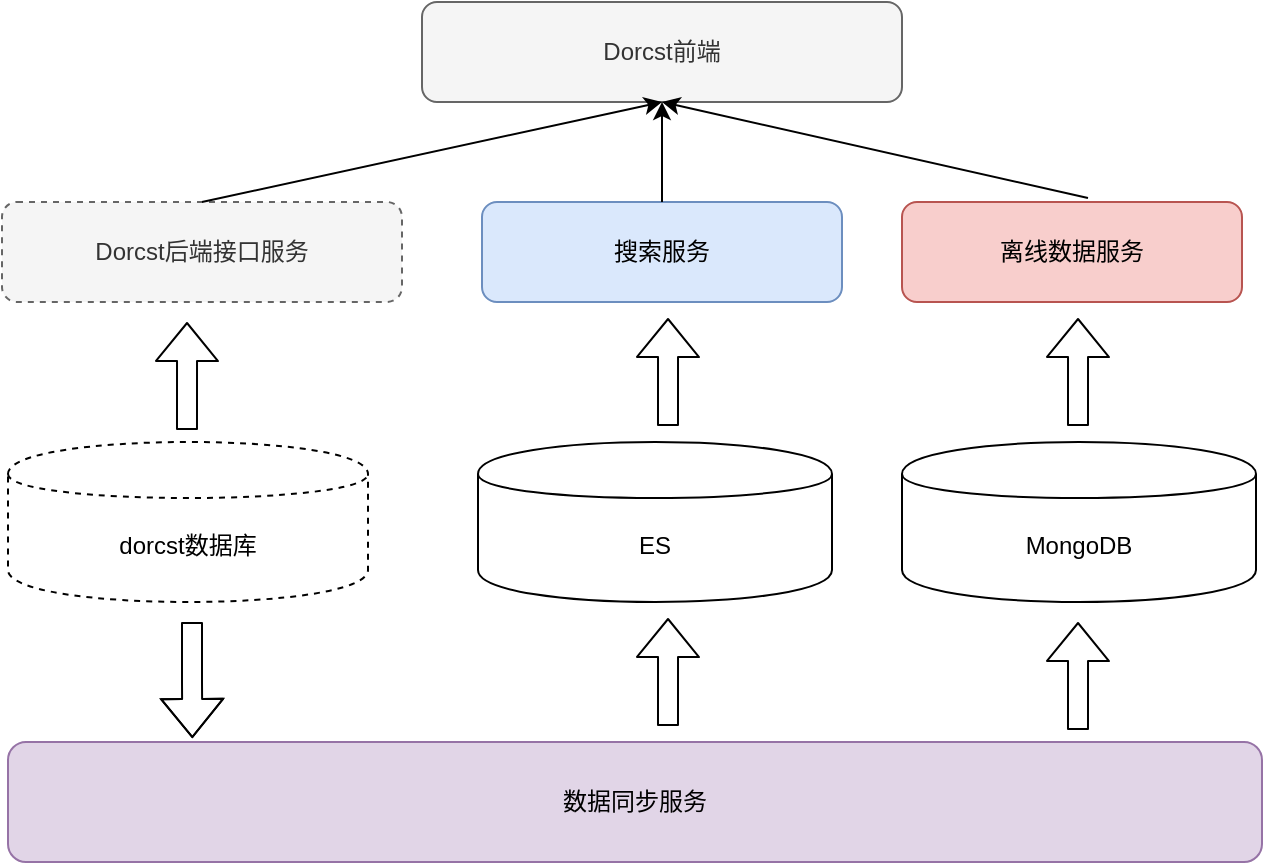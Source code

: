 <mxfile version="12.3.9" type="github" pages="1"><diagram id="dWZ77ylR-XDzzBfGFnIf" name="Page-1"><mxGraphModel dx="868" dy="450" grid="1" gridSize="10" guides="1" tooltips="1" connect="1" arrows="1" fold="1" page="1" pageScale="1" pageWidth="827" pageHeight="1169" math="0" shadow="0"><root><mxCell id="0"/><mxCell id="1" parent="0"/><mxCell id="3u3mhzlYv0ol3ZOvZQSq-1" value="Dorcst前端" style="rounded=1;whiteSpace=wrap;html=1;fillColor=#f5f5f5;strokeColor=#666666;fontColor=#333333;" vertex="1" parent="1"><mxGeometry x="290" y="80" width="240" height="50" as="geometry"/></mxCell><mxCell id="3u3mhzlYv0ol3ZOvZQSq-2" value="Dorcst后端接口服务" style="rounded=1;whiteSpace=wrap;html=1;dashed=1;fillColor=#f5f5f5;strokeColor=#666666;fontColor=#333333;" vertex="1" parent="1"><mxGeometry x="80" y="180" width="200" height="50" as="geometry"/></mxCell><mxCell id="3u3mhzlYv0ol3ZOvZQSq-3" value="搜索服务" style="rounded=1;whiteSpace=wrap;html=1;fillColor=#dae8fc;strokeColor=#6c8ebf;" vertex="1" parent="1"><mxGeometry x="320" y="180" width="180" height="50" as="geometry"/></mxCell><mxCell id="3u3mhzlYv0ol3ZOvZQSq-6" value="离线数据服务" style="rounded=1;whiteSpace=wrap;html=1;fillColor=#f8cecc;strokeColor=#b85450;" vertex="1" parent="1"><mxGeometry x="530" y="180" width="170" height="50" as="geometry"/></mxCell><mxCell id="3u3mhzlYv0ol3ZOvZQSq-7" value="dorcst数据库" style="shape=cylinder;whiteSpace=wrap;html=1;boundedLbl=1;backgroundOutline=1;dashed=1;" vertex="1" parent="1"><mxGeometry x="83" y="300" width="180" height="80" as="geometry"/></mxCell><mxCell id="3u3mhzlYv0ol3ZOvZQSq-8" value="ES" style="shape=cylinder;whiteSpace=wrap;html=1;boundedLbl=1;backgroundOutline=1;" vertex="1" parent="1"><mxGeometry x="318" y="300" width="177" height="80" as="geometry"/></mxCell><mxCell id="3u3mhzlYv0ol3ZOvZQSq-9" value="MongoDB" style="shape=cylinder;whiteSpace=wrap;html=1;boundedLbl=1;backgroundOutline=1;" vertex="1" parent="1"><mxGeometry x="530" y="300" width="177" height="80" as="geometry"/></mxCell><mxCell id="3u3mhzlYv0ol3ZOvZQSq-10" value="数据同步服务" style="rounded=1;whiteSpace=wrap;html=1;fillColor=#e1d5e7;strokeColor=#9673a6;" vertex="1" parent="1"><mxGeometry x="83" y="450" width="627" height="60" as="geometry"/></mxCell><mxCell id="3u3mhzlYv0ol3ZOvZQSq-11" value="" style="shape=flexArrow;endArrow=classic;html=1;entryX=0.147;entryY=-0.033;entryDx=0;entryDy=0;entryPerimeter=0;" edge="1" parent="1" target="3u3mhzlYv0ol3ZOvZQSq-10"><mxGeometry width="50" height="50" relative="1" as="geometry"><mxPoint x="175" y="390" as="sourcePoint"/><mxPoint x="170" y="445" as="targetPoint"/><Array as="points"><mxPoint x="175" y="420"/></Array></mxGeometry></mxCell><mxCell id="3u3mhzlYv0ol3ZOvZQSq-12" value="" style="shape=flexArrow;endArrow=classic;html=1;entryX=0.469;entryY=1.025;entryDx=0;entryDy=0;entryPerimeter=0;" edge="1" parent="1"><mxGeometry width="50" height="50" relative="1" as="geometry"><mxPoint x="413" y="442" as="sourcePoint"/><mxPoint x="413.013" y="388" as="targetPoint"/></mxGeometry></mxCell><mxCell id="3u3mhzlYv0ol3ZOvZQSq-13" value="" style="shape=flexArrow;endArrow=classic;html=1;entryX=0.469;entryY=1.025;entryDx=0;entryDy=0;entryPerimeter=0;" edge="1" parent="1"><mxGeometry width="50" height="50" relative="1" as="geometry"><mxPoint x="618" y="444" as="sourcePoint"/><mxPoint x="618.013" y="390" as="targetPoint"/></mxGeometry></mxCell><mxCell id="3u3mhzlYv0ol3ZOvZQSq-14" value="" style="shape=flexArrow;endArrow=classic;html=1;entryX=0.469;entryY=1.025;entryDx=0;entryDy=0;entryPerimeter=0;" edge="1" parent="1"><mxGeometry width="50" height="50" relative="1" as="geometry"><mxPoint x="172.5" y="294" as="sourcePoint"/><mxPoint x="172.513" y="240" as="targetPoint"/></mxGeometry></mxCell><mxCell id="3u3mhzlYv0ol3ZOvZQSq-15" value="" style="shape=flexArrow;endArrow=classic;html=1;entryX=0.469;entryY=1.025;entryDx=0;entryDy=0;entryPerimeter=0;" edge="1" parent="1"><mxGeometry width="50" height="50" relative="1" as="geometry"><mxPoint x="413" y="292" as="sourcePoint"/><mxPoint x="413.013" y="238" as="targetPoint"/></mxGeometry></mxCell><mxCell id="3u3mhzlYv0ol3ZOvZQSq-16" value="" style="shape=flexArrow;endArrow=classic;html=1;entryX=0.469;entryY=1.025;entryDx=0;entryDy=0;entryPerimeter=0;" edge="1" parent="1"><mxGeometry width="50" height="50" relative="1" as="geometry"><mxPoint x="618" y="292" as="sourcePoint"/><mxPoint x="618.013" y="238" as="targetPoint"/></mxGeometry></mxCell><mxCell id="3u3mhzlYv0ol3ZOvZQSq-17" value="" style="endArrow=classic;html=1;exitX=0.5;exitY=0;exitDx=0;exitDy=0;entryX=0.5;entryY=1;entryDx=0;entryDy=0;" edge="1" parent="1" source="3u3mhzlYv0ol3ZOvZQSq-2" target="3u3mhzlYv0ol3ZOvZQSq-1"><mxGeometry width="50" height="50" relative="1" as="geometry"><mxPoint x="370" y="180" as="sourcePoint"/><mxPoint x="410" y="140" as="targetPoint"/></mxGeometry></mxCell><mxCell id="3u3mhzlYv0ol3ZOvZQSq-18" value="" style="endArrow=classic;html=1;exitX=0.5;exitY=0;exitDx=0;exitDy=0;entryX=0.5;entryY=1;entryDx=0;entryDy=0;" edge="1" parent="1" source="3u3mhzlYv0ol3ZOvZQSq-3" target="3u3mhzlYv0ol3ZOvZQSq-1"><mxGeometry width="50" height="50" relative="1" as="geometry"><mxPoint x="190" y="190" as="sourcePoint"/><mxPoint x="400" y="130" as="targetPoint"/></mxGeometry></mxCell><mxCell id="3u3mhzlYv0ol3ZOvZQSq-19" value="" style="endArrow=classic;html=1;exitX=0.547;exitY=-0.04;exitDx=0;exitDy=0;entryX=0.5;entryY=1;entryDx=0;entryDy=0;exitPerimeter=0;" edge="1" parent="1" source="3u3mhzlYv0ol3ZOvZQSq-6" target="3u3mhzlYv0ol3ZOvZQSq-1"><mxGeometry width="50" height="50" relative="1" as="geometry"><mxPoint x="420" y="190" as="sourcePoint"/><mxPoint x="420" y="140" as="targetPoint"/></mxGeometry></mxCell></root></mxGraphModel></diagram></mxfile>